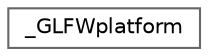 digraph "类继承关系图"
{
 // LATEX_PDF_SIZE
  bgcolor="transparent";
  edge [fontname=Helvetica,fontsize=10,labelfontname=Helvetica,labelfontsize=10];
  node [fontname=Helvetica,fontsize=10,shape=box,height=0.2,width=0.4];
  rankdir="LR";
  Node0 [id="Node000000",label="_GLFWplatform",height=0.2,width=0.4,color="grey40", fillcolor="white", style="filled",URL="$struct___g_l_f_wplatform.html",tooltip=" "];
}
